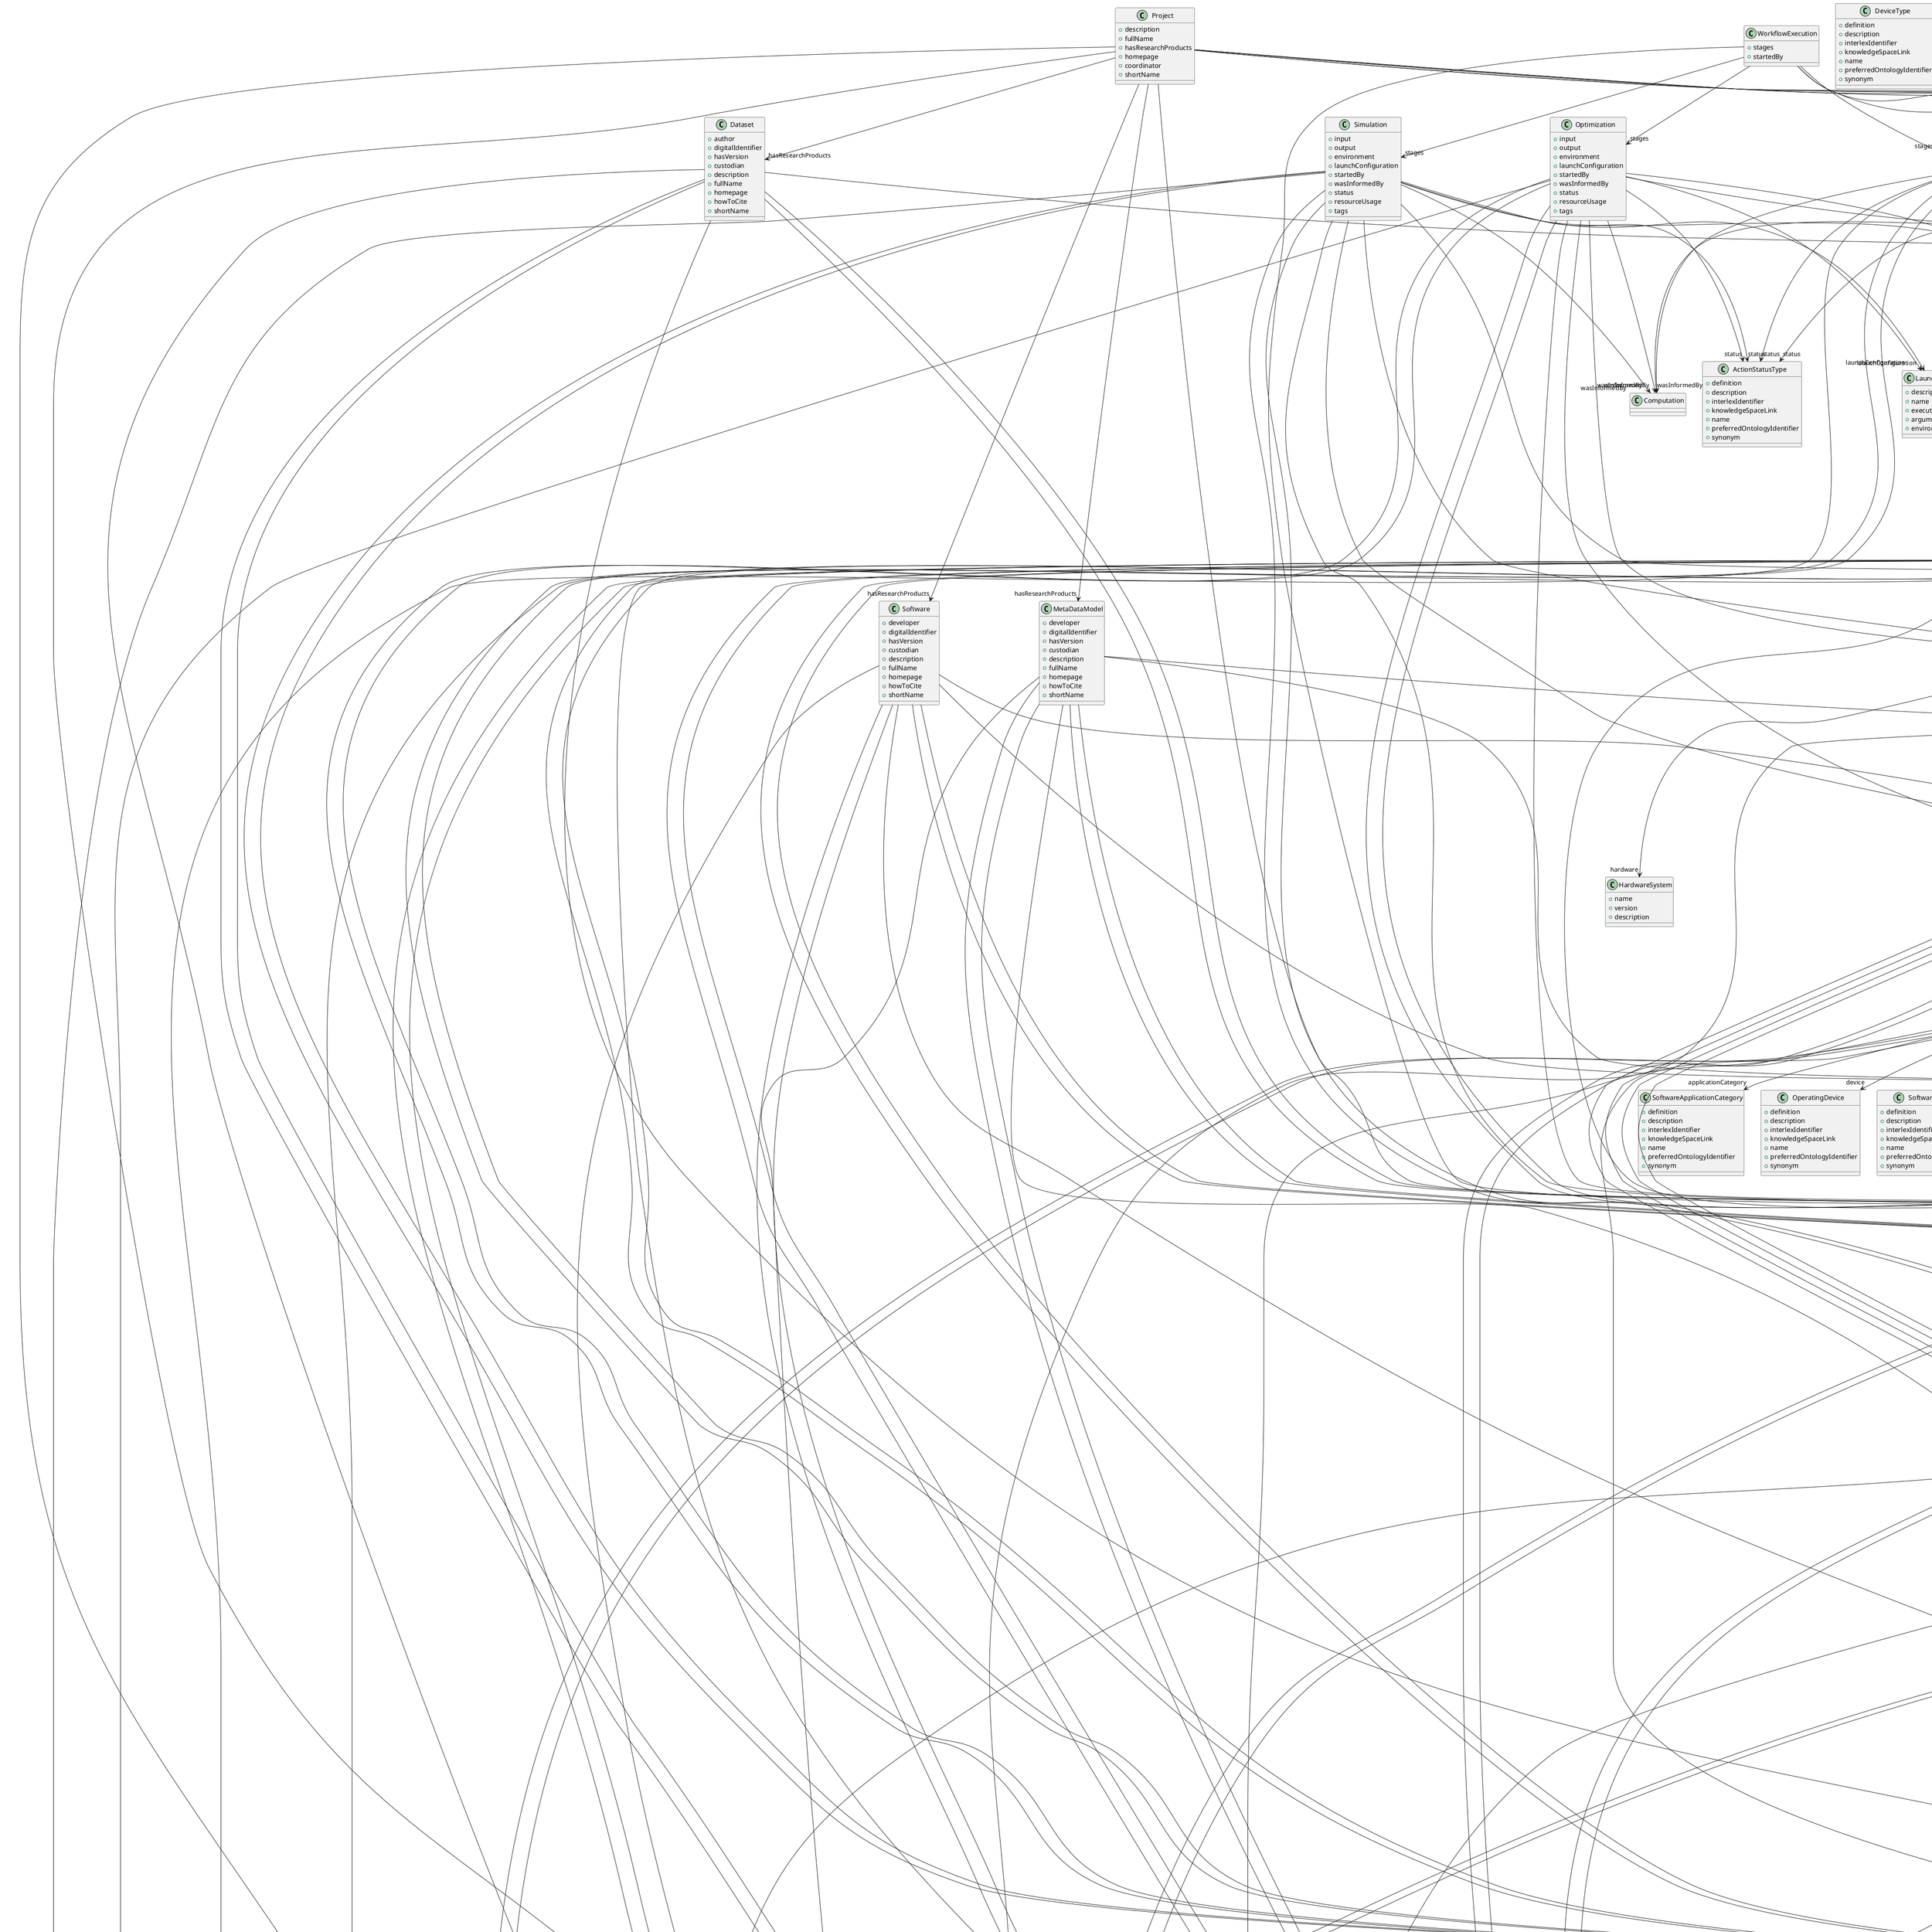 @startuml

class Affiliation {
+startDate
+endDate
+organization

}
Affiliation -d-> "organization" Organization


class Person {
+digitalIdentifier
+contactInformation
+familyName
+givenName
+affiliation

}
Person -d-> "digitalIdentifier" ORCID
Person -d-> "contactInformation" ContactInformation
Person -d-> "affiliation" Affiliation


class Organization {
+digitalIdentifier
+fullName
+hasParent
+homepage
+shortName

}
Organization -d-> "digitalIdentifier" GRIDID
Organization -d-> "digitalIdentifier" RORID
Organization -d-> "hasParent" Organization
Organization -d-> "homepage" URL


class ContactInformation {
+email

}


class Contribution {
+contributionType
+contributor

}
Contribution -d-> "contributionType" ContributionType
Contribution -d-> "contributor" Person
Contribution -d-> "contributor" Organization


class TissueSampleCollectionState {
+descendedFrom
+additionalRemarks
+age
+lookupLabel
+pathology
+weight

}
TissueSampleCollectionState -d-> "descendedFrom" SubjectGroupState
TissueSampleCollectionState -d-> "descendedFrom" SubjectState
TissueSampleCollectionState -d-> "descendedFrom" TissueSampleCollectionState
TissueSampleCollectionState -d-> "descendedFrom" TissueSampleState
TissueSampleCollectionState -d-> "age" QuantitativeValue
TissueSampleCollectionState -d-> "age" QuantitativeValueRange
TissueSampleCollectionState -d-> "pathology" Disease
TissueSampleCollectionState -d-> "pathology" DiseaseModel
TissueSampleCollectionState -d-> "weight" QuantitativeValue
TissueSampleCollectionState -d-> "weight" QuantitativeValueRange


class BehavioralProtocol {
+description
+name
+internalIdentifier
+stimulation

}
BehavioralProtocol -d-> "stimulation" Stimulation


class TissueSampleCollection {
+anatomicalLocation
+laterality
+origin
+studiedState
+type
+additionalRemarks
+biologicalSex
+internalIdentifier
+lookupLabel
+phenotype
+quantity
+species
+strain

}
TissueSampleCollection -d-> "anatomicalLocation" UBERONParcellation
TissueSampleCollection -d-> "anatomicalLocation" CustomAnatomicalEntity
TissueSampleCollection -d-> "anatomicalLocation" ParcellationEntity
TissueSampleCollection -d-> "anatomicalLocation" ParcellationEntityVersion
TissueSampleCollection -d-> "laterality" Laterality
TissueSampleCollection -d-> "origin" CellType
TissueSampleCollection -d-> "origin" Organ
TissueSampleCollection -d-> "studiedState" TissueSampleCollectionState
TissueSampleCollection -d-> "type" TissueSampleType
TissueSampleCollection -d-> "biologicalSex" BiologicalSex
TissueSampleCollection -d-> "phenotype" Phenotype
TissueSampleCollection -d-> "species" Species
TissueSampleCollection -d-> "strain" Strain


class Stimulation {
+stimulationApproach
+stimulusType

}
Stimulation -d-> "stimulationApproach" StimulationApproach
Stimulation -d-> "stimulusType" StimulusType


class ParameterSet {
+context
+relevantFor
+parameter

}
ParameterSet -d-> "relevantFor" Stimulation
ParameterSet -d-> "relevantFor" Technique
ParameterSet -d-> "parameter" NumericalParameter
ParameterSet -d-> "parameter" StringParameter


class SubjectGroupState {
+ageCategory
+handedness
+additionalRemarks
+age
+lookupLabel
+pathology
+weight

}
SubjectGroupState -d-> "ageCategory" AgeCategory
SubjectGroupState -d-> "handedness" Handedness
SubjectGroupState -d-> "age" QuantitativeValue
SubjectGroupState -d-> "age" QuantitativeValueRange
SubjectGroupState -d-> "pathology" Disease
SubjectGroupState -d-> "pathology" DiseaseModel
SubjectGroupState -d-> "weight" QuantitativeValue
SubjectGroupState -d-> "weight" QuantitativeValueRange


class ProtocolExecution {
+behavioralProtocol
+input
+isPartOf
+output
+preparationDesign
+protocol
+description
+endedAtTime
+lookupLabel
+parameterSet
+startedAtTime
+studyTarget

}
ProtocolExecution -d-> "behavioralProtocol" BehavioralProtocol
ProtocolExecution -d-> "input" File
ProtocolExecution -d-> "input" FileBundle
ProtocolExecution -d-> "input" SubjectGroupState
ProtocolExecution -d-> "input" SubjectState
ProtocolExecution -d-> "input" TissueSampleCollectionState
ProtocolExecution -d-> "input" TissueSampleState
ProtocolExecution -d-> "isPartOf" DatasetVersion
ProtocolExecution -d-> "output" File
ProtocolExecution -d-> "output" FileBundle
ProtocolExecution -d-> "output" SubjectGroupState
ProtocolExecution -d-> "output" SubjectState
ProtocolExecution -d-> "output" TissueSampleCollectionState
ProtocolExecution -d-> "output" TissueSampleState
ProtocolExecution -d-> "preparationDesign" PreparationType
ProtocolExecution -d-> "protocol" Protocol
ProtocolExecution -d-> "parameterSet" ParameterSet
ProtocolExecution -d-> "studyTarget" Phenotype
ProtocolExecution -d-> "studyTarget" Species
ProtocolExecution -d-> "studyTarget" BiologicalSex
ProtocolExecution -d-> "studyTarget" Organ
ProtocolExecution -d-> "studyTarget" TermSuggestion
ProtocolExecution -d-> "studyTarget" Disease
ProtocolExecution -d-> "studyTarget" Handedness
ProtocolExecution -d-> "studyTarget" DiseaseModel
ProtocolExecution -d-> "studyTarget" Strain
ProtocolExecution -d-> "studyTarget" BiologicalOrder
ProtocolExecution -d-> "studyTarget" UBERONParcellation
ProtocolExecution -d-> "studyTarget" CellType
ProtocolExecution -d-> "studyTarget" ParcellationEntity
ProtocolExecution -d-> "studyTarget" ParcellationEntityVersion
ProtocolExecution -d-> "studyTarget" CustomAnatomicalEntity


class TissueSample {
+isPartOf
+laterality
+origin
+studiedState
+anatomicalLocation
+type
+biologicalSex
+internalIdentifier
+lookupLabel
+phenotype
+species
+strain

}
TissueSample -d-> "isPartOf" TissueSampleCollection
TissueSample -d-> "laterality" Laterality
TissueSample -d-> "origin" CellType
TissueSample -d-> "origin" Organ
TissueSample -d-> "studiedState" TissueSampleState
TissueSample -d-> "anatomicalLocation" UBERONParcellation
TissueSample -d-> "anatomicalLocation" CustomAnatomicalEntity
TissueSample -d-> "anatomicalLocation" ParcellationEntity
TissueSample -d-> "anatomicalLocation" ParcellationEntityVersion
TissueSample -d-> "type" TissueSampleType
TissueSample -d-> "biologicalSex" BiologicalSex
TissueSample -d-> "phenotype" Phenotype
TissueSample -d-> "species" Species
TissueSample -d-> "strain" Strain


class SubjectGroup {
+studiedState
+additionalRemarks
+biologicalSex
+internalIdentifier
+lookupLabel
+phenotype
+quantity
+species
+strain

}
SubjectGroup -d-> "studiedState" SubjectGroupState
SubjectGroup -d-> "biologicalSex" BiologicalSex
SubjectGroup -d-> "phenotype" Phenotype
SubjectGroup -d-> "species" Species
SubjectGroup -d-> "strain" Strain


class StringParameter {
+name
+value

}


class TissueSampleState {
+descendedFrom
+additionalRemarks
+age
+lookupLabel
+pathology
+weight

}
TissueSampleState -d-> "descendedFrom" SubjectGroupState
TissueSampleState -d-> "descendedFrom" SubjectState
TissueSampleState -d-> "descendedFrom" TissueSampleCollectionState
TissueSampleState -d-> "descendedFrom" TissueSampleState
TissueSampleState -d-> "age" QuantitativeValue
TissueSampleState -d-> "age" QuantitativeValueRange
TissueSampleState -d-> "pathology" Disease
TissueSampleState -d-> "pathology" DiseaseModel
TissueSampleState -d-> "weight" QuantitativeValue
TissueSampleState -d-> "weight" QuantitativeValueRange


class SubjectState {
+ageCategory
+handedness
+additionalRemarks
+age
+lookupLabel
+pathology
+weight

}
SubjectState -d-> "ageCategory" AgeCategory
SubjectState -d-> "handedness" Handedness
SubjectState -d-> "age" QuantitativeValue
SubjectState -d-> "age" QuantitativeValueRange
SubjectState -d-> "pathology" Disease
SubjectState -d-> "pathology" DiseaseModel
SubjectState -d-> "weight" QuantitativeValue
SubjectState -d-> "weight" QuantitativeValueRange


class NumericalParameter {
+name
+value

}
NumericalParameter -d-> "value" QuantitativeValue
NumericalParameter -d-> "value" QuantitativeValueRange


class Protocol {
+description
+name
+stimulation
+technique

}
Protocol -d-> "stimulation" Stimulation
Protocol -d-> "technique" Technique


class Subject {
+isPartOf
+studiedState
+biologicalSex
+internalIdentifier
+lookupLabel
+phenotype
+species
+strain

}
Subject -d-> "isPartOf" SubjectGroup
Subject -d-> "studiedState" SubjectState
Subject -d-> "biologicalSex" BiologicalSex
Subject -d-> "phenotype" Phenotype
Subject -d-> "species" Species
Subject -d-> "strain" Strain


class FileRepository {
+contentTypePattern
+format
+hash
+hostedBy
+IRI
+name
+repositoryType
+storageSize
+structurePattern

}
FileRepository -d-> "contentTypePattern" ContentTypePattern
FileRepository -d-> "format" ContentType
FileRepository -d-> "hash" Hash
FileRepository -d-> "hostedBy" Organization
FileRepository -d-> "repositoryType" FileRepositoryType
FileRepository -d-> "storageSize" QuantitativeValue
FileRepository -d-> "structurePattern" FileRepositoryStructure


class FileBundle {
+content
+descendedFrom
+format
+groupingType
+hash
+isPartOf
+name
+storageSize

}
FileBundle -d-> "descendedFrom" TissueSampleCollectionState
FileBundle -d-> "descendedFrom" BehavioralProtocol
FileBundle -d-> "descendedFrom" SubjectGroupState
FileBundle -d-> "descendedFrom" TissueSampleState
FileBundle -d-> "descendedFrom" SubjectState
FileBundle -d-> "descendedFrom" FileBundle
FileBundle -d-> "descendedFrom" File
FileBundle -d-> "descendedFrom" Technique
FileBundle -d-> "format" ContentType
FileBundle -d-> "groupingType" FileBundleGrouping
FileBundle -d-> "hash" Hash
FileBundle -d-> "isPartOf" FileBundle
FileBundle -d-> "isPartOf" FileRepository
FileBundle -d-> "storageSize" QuantitativeValue


class ContentTypePattern {
+contentType
+lookupLabel
+regex

}
ContentTypePattern -d-> "contentType" ContentType


class FilePathPattern {
+groupingType
+regex

}
FilePathPattern -d-> "groupingType" FileBundleGrouping


class Hash {
+algorithm
+digest

}


class ServiceLink {
+dataLocation
+name
+openDataIn
+service

}
ServiceLink -d-> "dataLocation" File
ServiceLink -d-> "dataLocation" FileBundle
ServiceLink -d-> "dataLocation" AtlasAnnotation
ServiceLink -d-> "openDataIn" URL
ServiceLink -d-> "service" Service


class FileRepositoryStructure {
+filePathPattern
+lookupLabel

}
FileRepositoryStructure -d-> "filePathPattern" FilePathPattern


class Copyright {
+holder
+year

}
Copyright -d-> "holder" Person
Copyright -d-> "holder" Organization


class File {
+content
+fileRepository
+dataType
+format
+hash
+IRI
+isPartOf
+name
+specialUsageRole
+storageSize

}
File -d-> "fileRepository" FileRepository
File -d-> "dataType" DataType
File -d-> "format" ContentType
File -d-> "hash" Hash
File -d-> "isPartOf" FileBundle
File -d-> "specialUsageRole" FileUsageRole
File -d-> "storageSize" QuantitativeValue


class ContentType {
+fileExtension
+dataType
+description
+relatedMediaType
+name
+specification
+synonym

}
ContentType -d-> "dataType" DataType


class License {
+fullName
+legalCode
+shortName
+webpage

}


class URL {
+URL

}


class QuantitativeValue {
+value
+uncertainty
+typeOfUncertainty
+unit

}
QuantitativeValue -d-> "typeOfUncertainty" TypeOfUncertainty
QuantitativeValue -d-> "unit" UnitOfMeasurement


class QuantitativeValueRange {
+maxValue
+maxValueUnit
+minValue
+minValueUnit

}
QuantitativeValueRange -d-> "maxValueUnit" UnitOfMeasurement
QuantitativeValueRange -d-> "minValueUnit" UnitOfMeasurement


class RORID {
+identifier

}


class DOI {
+identifier

}


class Funding {
+acknowledgement
+awardNumber
+awardTitle
+funder

}
Funding -d-> "funder" Person
Funding -d-> "funder" Organization


class GRIDID {
+identifier

}


class ISBN {
+identifier

}


class SWHID {
+identifier

}


class ORCID {
+identifier

}


class MetaDataModelVersion {
+developer
+digitalIdentifier
+isAlternativeVersionOf
+isNewVersionOf
+license
+serializationFormat
+specificationFormat
+type
+accessibility
+copyright
+custodian
+description
+fullDocumentation
+fullName
+funding
+homepage
+howToCite
+keyword
+otherContribution
+relatedPublication
+releaseDate
+repository
+shortName
+supportChannel
+versionIdentifier
+versionInnovation

}
MetaDataModelVersion -d-> "developer" Person
MetaDataModelVersion -d-> "developer" Organization
MetaDataModelVersion -d-> "digitalIdentifier" DOI
MetaDataModelVersion -d-> "digitalIdentifier" SWHID
MetaDataModelVersion -d-> "isAlternativeVersionOf" MetaDataModelVersion
MetaDataModelVersion -d-> "isNewVersionOf" MetaDataModelVersion
MetaDataModelVersion -d-> "license" License
MetaDataModelVersion -d-> "serializationFormat" ContentType
MetaDataModelVersion -d-> "specificationFormat" ContentType
MetaDataModelVersion -d-> "type" MetaDataModelType
MetaDataModelVersion -d-> "accessibility" ProductAccessibility
MetaDataModelVersion -d-> "copyright" Copyright
MetaDataModelVersion -d-> "custodian" Person
MetaDataModelVersion -d-> "custodian" Organization
MetaDataModelVersion -d-> "fullDocumentation" DOI
MetaDataModelVersion -d-> "fullDocumentation" File
MetaDataModelVersion -d-> "fullDocumentation" URL
MetaDataModelVersion -d-> "funding" Funding
MetaDataModelVersion -d-> "homepage" URL
MetaDataModelVersion -d-> "keyword" Phenotype
MetaDataModelVersion -d-> "keyword" Species
MetaDataModelVersion -d-> "keyword" BiologicalSex
MetaDataModelVersion -d-> "keyword" Organ
MetaDataModelVersion -d-> "keyword" TermSuggestion
MetaDataModelVersion -d-> "keyword" Disease
MetaDataModelVersion -d-> "keyword" Handedness
MetaDataModelVersion -d-> "keyword" DiseaseModel
MetaDataModelVersion -d-> "keyword" Strain
MetaDataModelVersion -d-> "keyword" BiologicalOrder
MetaDataModelVersion -d-> "keyword" UBERONParcellation
MetaDataModelVersion -d-> "keyword" CellType
MetaDataModelVersion -d-> "keyword" ParcellationEntity
MetaDataModelVersion -d-> "keyword" ParcellationEntityVersion
MetaDataModelVersion -d-> "keyword" CustomAnatomicalEntity
MetaDataModelVersion -d-> "otherContribution" Contribution
MetaDataModelVersion -d-> "relatedPublication" DOI
MetaDataModelVersion -d-> "relatedPublication" ISBN
MetaDataModelVersion -d-> "repository" FileRepository


class Software {
+developer
+digitalIdentifier
+hasVersion
+custodian
+description
+fullName
+homepage
+howToCite
+shortName

}
Software -d-> "developer" Person
Software -d-> "developer" Organization
Software -d-> "digitalIdentifier" DOI
Software -d-> "digitalIdentifier" SWHID
Software -d-> "hasVersion" SoftwareVersion
Software -d-> "custodian" Person
Software -d-> "custodian" Organization
Software -d-> "homepage" URL


class Project {
+description
+fullName
+hasResearchProducts
+homepage
+coordinator
+shortName

}
Project -d-> "hasResearchProducts" Dataset
Project -d-> "hasResearchProducts" DatasetVersion
Project -d-> "hasResearchProducts" MetaDataModel
Project -d-> "hasResearchProducts" MetaDataModelVersion
Project -d-> "hasResearchProducts" Model
Project -d-> "hasResearchProducts" ModelVersion
Project -d-> "hasResearchProducts" Software
Project -d-> "hasResearchProducts" SoftwareVersion
Project -d-> "homepage" URL
Project -d-> "coordinator" Person
Project -d-> "coordinator" Organization


class Dataset {
+author
+digitalIdentifier
+hasVersion
+custodian
+description
+fullName
+homepage
+howToCite
+shortName

}
Dataset -d-> "author" Person
Dataset -d-> "author" Organization
Dataset -d-> "digitalIdentifier" DOI
Dataset -d-> "hasVersion" DatasetVersion
Dataset -d-> "custodian" Person
Dataset -d-> "custodian" Organization
Dataset -d-> "homepage" URL


class DatasetVersion {
+author
+behavioralProtocol
+digitalIdentifier
+ethicsAssessment
+experimentalApproach
+inputData
+isAlternativeVersionOf
+isNewVersionOf
+license
+preparationDesign
+studiedSpecimen
+technique
+dataType
+studyTarget
+accessibility
+copyright
+custodian
+description
+fullDocumentation
+fullName
+funding
+homepage
+howToCite
+keyword
+otherContribution
+relatedPublication
+releaseDate
+repository
+shortName
+supportChannel
+versionIdentifier
+versionInnovation

}
DatasetVersion -d-> "author" Person
DatasetVersion -d-> "author" Organization
DatasetVersion -d-> "behavioralProtocol" BehavioralProtocol
DatasetVersion -d-> "digitalIdentifier" DOI
DatasetVersion -d-> "ethicsAssessment" EthicsAssessment
DatasetVersion -d-> "experimentalApproach" ExperimentalApproach
DatasetVersion -d-> "inputData" DOI
DatasetVersion -d-> "inputData" File
DatasetVersion -d-> "inputData" FileBundle
DatasetVersion -d-> "isAlternativeVersionOf" DatasetVersion
DatasetVersion -d-> "isNewVersionOf" DatasetVersion
DatasetVersion -d-> "license" License
DatasetVersion -d-> "preparationDesign" PreparationType
DatasetVersion -d-> "studiedSpecimen" Subject
DatasetVersion -d-> "studiedSpecimen" SubjectGroup
DatasetVersion -d-> "studiedSpecimen" TissueSample
DatasetVersion -d-> "studiedSpecimen" TissueSampleCollection
DatasetVersion -d-> "technique" Technique
DatasetVersion -d-> "dataType" SemanticDataType
DatasetVersion -d-> "studyTarget" Phenotype
DatasetVersion -d-> "studyTarget" Species
DatasetVersion -d-> "studyTarget" BiologicalSex
DatasetVersion -d-> "studyTarget" Organ
DatasetVersion -d-> "studyTarget" TermSuggestion
DatasetVersion -d-> "studyTarget" Disease
DatasetVersion -d-> "studyTarget" Handedness
DatasetVersion -d-> "studyTarget" DiseaseModel
DatasetVersion -d-> "studyTarget" Strain
DatasetVersion -d-> "studyTarget" BiologicalOrder
DatasetVersion -d-> "studyTarget" UBERONParcellation
DatasetVersion -d-> "studyTarget" CellType
DatasetVersion -d-> "studyTarget" ParcellationEntity
DatasetVersion -d-> "studyTarget" ParcellationEntityVersion
DatasetVersion -d-> "studyTarget" CustomAnatomicalEntity
DatasetVersion -d-> "accessibility" ProductAccessibility
DatasetVersion -d-> "copyright" Copyright
DatasetVersion -d-> "custodian" Person
DatasetVersion -d-> "custodian" Organization
DatasetVersion -d-> "fullDocumentation" DOI
DatasetVersion -d-> "fullDocumentation" File
DatasetVersion -d-> "fullDocumentation" URL
DatasetVersion -d-> "funding" Funding
DatasetVersion -d-> "homepage" URL
DatasetVersion -d-> "keyword" Phenotype
DatasetVersion -d-> "keyword" Species
DatasetVersion -d-> "keyword" BiologicalSex
DatasetVersion -d-> "keyword" Organ
DatasetVersion -d-> "keyword" TermSuggestion
DatasetVersion -d-> "keyword" Disease
DatasetVersion -d-> "keyword" Handedness
DatasetVersion -d-> "keyword" DiseaseModel
DatasetVersion -d-> "keyword" Strain
DatasetVersion -d-> "keyword" BiologicalOrder
DatasetVersion -d-> "keyword" UBERONParcellation
DatasetVersion -d-> "keyword" CellType
DatasetVersion -d-> "keyword" ParcellationEntity
DatasetVersion -d-> "keyword" ParcellationEntityVersion
DatasetVersion -d-> "keyword" CustomAnatomicalEntity
DatasetVersion -d-> "otherContribution" Contribution
DatasetVersion -d-> "relatedPublication" DOI
DatasetVersion -d-> "relatedPublication" ISBN
DatasetVersion -d-> "repository" FileRepository


class Model {
+abstractionLevel
+developer
+digitalIdentifier
+hasVersion
+scope
+studyTarget
+custodian
+description
+fullName
+homepage
+howToCite
+shortName

}
Model -d-> "abstractionLevel" ModelAbstractionLevel
Model -d-> "developer" Person
Model -d-> "developer" Organization
Model -d-> "digitalIdentifier" DOI
Model -d-> "digitalIdentifier" SWHID
Model -d-> "hasVersion" ModelVersion
Model -d-> "scope" ModelScope
Model -d-> "studyTarget" Phenotype
Model -d-> "studyTarget" Species
Model -d-> "studyTarget" BiologicalSex
Model -d-> "studyTarget" Organ
Model -d-> "studyTarget" TermSuggestion
Model -d-> "studyTarget" Disease
Model -d-> "studyTarget" Handedness
Model -d-> "studyTarget" DiseaseModel
Model -d-> "studyTarget" Strain
Model -d-> "studyTarget" BiologicalOrder
Model -d-> "studyTarget" UBERONParcellation
Model -d-> "studyTarget" CellType
Model -d-> "studyTarget" ParcellationEntity
Model -d-> "studyTarget" ParcellationEntityVersion
Model -d-> "studyTarget" CustomAnatomicalEntity
Model -d-> "custodian" Person
Model -d-> "custodian" Organization
Model -d-> "homepage" URL


class ModelVersion {
+developer
+digitalIdentifier
+format
+inputData
+isAlternativeVersionOf
+isNewVersionOf
+license
+outputData
+accessibility
+copyright
+custodian
+description
+fullDocumentation
+fullName
+funding
+homepage
+howToCite
+keyword
+otherContribution
+relatedPublication
+releaseDate
+repository
+shortName
+supportChannel
+versionIdentifier
+versionInnovation

}
ModelVersion -d-> "developer" Person
ModelVersion -d-> "developer" Organization
ModelVersion -d-> "digitalIdentifier" DOI
ModelVersion -d-> "digitalIdentifier" SWHID
ModelVersion -d-> "format" ContentType
ModelVersion -d-> "inputData" DOI
ModelVersion -d-> "inputData" File
ModelVersion -d-> "inputData" FileBundle
ModelVersion -d-> "isAlternativeVersionOf" ModelVersion
ModelVersion -d-> "isNewVersionOf" ModelVersion
ModelVersion -d-> "license" License
ModelVersion -d-> "outputData" DOI
ModelVersion -d-> "outputData" File
ModelVersion -d-> "outputData" FileBundle
ModelVersion -d-> "accessibility" ProductAccessibility
ModelVersion -d-> "copyright" Copyright
ModelVersion -d-> "custodian" Person
ModelVersion -d-> "custodian" Organization
ModelVersion -d-> "fullDocumentation" DOI
ModelVersion -d-> "fullDocumentation" File
ModelVersion -d-> "fullDocumentation" URL
ModelVersion -d-> "funding" Funding
ModelVersion -d-> "homepage" URL
ModelVersion -d-> "keyword" Phenotype
ModelVersion -d-> "keyword" Species
ModelVersion -d-> "keyword" BiologicalSex
ModelVersion -d-> "keyword" Organ
ModelVersion -d-> "keyword" TermSuggestion
ModelVersion -d-> "keyword" Disease
ModelVersion -d-> "keyword" Handedness
ModelVersion -d-> "keyword" DiseaseModel
ModelVersion -d-> "keyword" Strain
ModelVersion -d-> "keyword" BiologicalOrder
ModelVersion -d-> "keyword" UBERONParcellation
ModelVersion -d-> "keyword" CellType
ModelVersion -d-> "keyword" ParcellationEntity
ModelVersion -d-> "keyword" ParcellationEntityVersion
ModelVersion -d-> "keyword" CustomAnatomicalEntity
ModelVersion -d-> "otherContribution" Contribution
ModelVersion -d-> "relatedPublication" DOI
ModelVersion -d-> "relatedPublication" ISBN
ModelVersion -d-> "repository" FileRepository


class SoftwareVersion {
+applicationCategory
+developer
+device
+digitalIdentifier
+feature
+requirement
+inputFormat
+isAlternativeVersionOf
+isNewVersionOf
+language
+license
+operatingSystem
+outputFormat
+programmingLanguage
+accessibility
+copyright
+custodian
+description
+fullDocumentation
+fullName
+funding
+homepage
+howToCite
+keyword
+otherContribution
+relatedPublication
+releaseDate
+repository
+shortName
+supportChannel
+versionIdentifier
+versionInnovation

}
SoftwareVersion -d-> "applicationCategory" SoftwareApplicationCategory
SoftwareVersion -d-> "developer" Person
SoftwareVersion -d-> "developer" Organization
SoftwareVersion -d-> "device" OperatingDevice
SoftwareVersion -d-> "digitalIdentifier" DOI
SoftwareVersion -d-> "digitalIdentifier" SWHID
SoftwareVersion -d-> "feature" SoftwareFeature
SoftwareVersion -d-> "inputFormat" ContentType
SoftwareVersion -d-> "isAlternativeVersionOf" SoftwareVersion
SoftwareVersion -d-> "isNewVersionOf" SoftwareVersion
SoftwareVersion -d-> "language" Language
SoftwareVersion -d-> "license" License
SoftwareVersion -d-> "operatingSystem" OperatingSystem
SoftwareVersion -d-> "outputFormat" ContentType
SoftwareVersion -d-> "programmingLanguage" ProgrammingLanguage
SoftwareVersion -d-> "accessibility" ProductAccessibility
SoftwareVersion -d-> "copyright" Copyright
SoftwareVersion -d-> "custodian" Person
SoftwareVersion -d-> "custodian" Organization
SoftwareVersion -d-> "fullDocumentation" DOI
SoftwareVersion -d-> "fullDocumentation" File
SoftwareVersion -d-> "fullDocumentation" URL
SoftwareVersion -d-> "funding" Funding
SoftwareVersion -d-> "homepage" URL
SoftwareVersion -d-> "keyword" Phenotype
SoftwareVersion -d-> "keyword" Species
SoftwareVersion -d-> "keyword" BiologicalSex
SoftwareVersion -d-> "keyword" Organ
SoftwareVersion -d-> "keyword" TermSuggestion
SoftwareVersion -d-> "keyword" Disease
SoftwareVersion -d-> "keyword" Handedness
SoftwareVersion -d-> "keyword" DiseaseModel
SoftwareVersion -d-> "keyword" Strain
SoftwareVersion -d-> "keyword" BiologicalOrder
SoftwareVersion -d-> "keyword" UBERONParcellation
SoftwareVersion -d-> "keyword" CellType
SoftwareVersion -d-> "keyword" ParcellationEntity
SoftwareVersion -d-> "keyword" ParcellationEntityVersion
SoftwareVersion -d-> "keyword" CustomAnatomicalEntity
SoftwareVersion -d-> "otherContribution" Contribution
SoftwareVersion -d-> "relatedPublication" DOI
SoftwareVersion -d-> "relatedPublication" ISBN
SoftwareVersion -d-> "repository" FileRepository


class MetaDataModel {
+developer
+digitalIdentifier
+hasVersion
+custodian
+description
+fullName
+homepage
+howToCite
+shortName

}
MetaDataModel -d-> "developer" Person
MetaDataModel -d-> "developer" Organization
MetaDataModel -d-> "digitalIdentifier" DOI
MetaDataModel -d-> "digitalIdentifier" SWHID
MetaDataModel -d-> "hasVersion" MetaDataModelVersion
MetaDataModel -d-> "custodian" Person
MetaDataModel -d-> "custodian" Organization
MetaDataModel -d-> "homepage" URL


class Technique {
+definition
+description
+interlexIdentifier
+knowledgeSpaceLink
+name
+preferredOntologyIdentifier
+synonym

}


class EthicsAssessment {
+definition
+description
+interlexIdentifier
+knowledgeSpaceLink
+name
+preferredOntologyIdentifier
+synonym

}


class OperatingDevice {
+definition
+description
+interlexIdentifier
+knowledgeSpaceLink
+name
+preferredOntologyIdentifier
+synonym

}


class ExperimentalApproach {
+definition
+description
+interlexIdentifier
+knowledgeSpaceLink
+name
+preferredOntologyIdentifier
+synonym

}


class TypeOfUncertainty {
+definition
+description
+interlexIdentifier
+knowledgeSpaceLink
+name
+preferredOntologyIdentifier
+synonym

}


class SoftwareFeature {
+definition
+description
+interlexIdentifier
+knowledgeSpaceLink
+name
+preferredOntologyIdentifier
+synonym

}


class Laterality {
+definition
+description
+interlexIdentifier
+knowledgeSpaceLink
+name
+preferredOntologyIdentifier
+synonym

}


class ModelAbstractionLevel {
+definition
+description
+interlexIdentifier
+knowledgeSpaceLink
+name
+preferredOntologyIdentifier
+synonym

}


class TissueSampleType {
+definition
+description
+interlexIdentifier
+knowledgeSpaceLink
+name
+preferredOntologyIdentifier
+synonym

}


class Phenotype {
+definition
+description
+interlexIdentifier
+knowledgeSpaceLink
+name
+preferredOntologyIdentifier
+synonym

}


class Species {
+definition
+description
+interlexIdentifier
+knowledgeSpaceLink
+name
+preferredOntologyIdentifier
+synonym

}


class ProgrammingLanguage {
+definition
+description
+interlexIdentifier
+knowledgeSpaceLink
+name
+preferredOntologyIdentifier
+synonym

}


class OperatingSystem {
+definition
+description
+interlexIdentifier
+knowledgeSpaceLink
+name
+preferredOntologyIdentifier
+synonym

}


class BiologicalSex {
+definition
+description
+interlexIdentifier
+knowledgeSpaceLink
+name
+preferredOntologyIdentifier
+synonym

}


class Organ {
+definition
+description
+interlexIdentifier
+knowledgeSpaceLink
+name
+preferredOntologyIdentifier
+synonym

}


class StimulusType {
+definition
+description
+interlexIdentifier
+knowledgeSpaceLink
+name
+preferredOntologyIdentifier
+synonym

}


class MetaDataModelType {
+definition
+description
+interlexIdentifier
+knowledgeSpaceLink
+name
+preferredOntologyIdentifier
+synonym

}


class FileRepositoryType {
+definition
+description
+interlexIdentifier
+knowledgeSpaceLink
+name
+preferredOntologyIdentifier
+synonym

}


class Terminology {
+definition
+description
+interlexIdentifier
+knowledgeSpaceLink
+name
+preferredOntologyIdentifier
+synonym

}


class Language {
+definition
+description
+interlexIdentifier
+knowledgeSpaceLink
+name
+preferredOntologyIdentifier
+synonym

}


class ModelScope {
+definition
+description
+interlexIdentifier
+knowledgeSpaceLink
+name
+preferredOntologyIdentifier
+synonym

}


class PreparationType {
+definition
+description
+interlexIdentifier
+knowledgeSpaceLink
+name
+preferredOntologyIdentifier
+synonym

}


class TermSuggestion {
+addExistingTerminology
+suggestNewTerminology
+definition
+description
+interlexIdentifier
+knowledgeSpaceLink
+name
+preferredOntologyIdentifier
+synonym

}
TermSuggestion -d-> "addExistingTerminology" Terminology


class FileBundleGrouping {
+definition
+description
+interlexIdentifier
+knowledgeSpaceLink
+name
+preferredOntologyIdentifier
+synonym

}


class Disease {
+definition
+description
+interlexIdentifier
+knowledgeSpaceLink
+name
+preferredOntologyIdentifier
+synonym

}


class DataType {
+definition
+description
+interlexIdentifier
+knowledgeSpaceLink
+name
+preferredOntologyIdentifier
+synonym

}


class Handedness {
+definition
+description
+interlexIdentifier
+knowledgeSpaceLink
+name
+preferredOntologyIdentifier
+synonym

}


class DiseaseModel {
+definition
+description
+interlexIdentifier
+knowledgeSpaceLink
+name
+preferredOntologyIdentifier
+synonym

}


class UnitOfMeasurement {
+definition
+description
+interlexIdentifier
+knowledgeSpaceLink
+name
+preferredOntologyIdentifier
+synonym

}


class ContributionType {
+definition
+description
+interlexIdentifier
+knowledgeSpaceLink
+name
+preferredOntologyIdentifier
+synonym

}


class Strain {
+identifier
+definition
+description
+interlexIdentifier
+knowledgeSpaceLink
+name
+preferredOntologyIdentifier
+synonym

}


class AnatomicalAxesOrientation {
+definition
+description
+interlexIdentifier
+knowledgeSpaceLink
+name
+preferredOntologyIdentifier
+synonym

}


class SemanticDataType {
+definition
+description
+interlexIdentifier
+knowledgeSpaceLink
+name
+preferredOntologyIdentifier
+synonym

}


class FileUsageRole {
+definition
+description
+interlexIdentifier
+knowledgeSpaceLink
+name
+preferredOntologyIdentifier
+synonym

}


class QualitativeOverlap {
+definition
+description
+interlexIdentifier
+knowledgeSpaceLink
+name
+preferredOntologyIdentifier
+synonym

}


class BiologicalOrder {
+definition
+description
+interlexIdentifier
+knowledgeSpaceLink
+name
+preferredOntologyIdentifier
+synonym

}


class StimulationApproach {
+definition
+description
+interlexIdentifier
+knowledgeSpaceLink
+name
+preferredOntologyIdentifier
+synonym

}


class UBERONParcellation {
+definition
+description
+interlexIdentifier
+knowledgeSpaceLink
+name
+preferredOntologyIdentifier
+synonym

}


class Service {
+definition
+description
+interlexIdentifier
+knowledgeSpaceLink
+name
+preferredOntologyIdentifier
+synonym

}


class SoftwareApplicationCategory {
+definition
+description
+interlexIdentifier
+knowledgeSpaceLink
+name
+preferredOntologyIdentifier
+synonym

}


class CellType {
+definition
+description
+interlexIdentifier
+knowledgeSpaceLink
+name
+preferredOntologyIdentifier
+synonym

}


class CriteriaQualityType {
+definition
+description
+interlexIdentifier
+knowledgeSpaceLink
+name
+preferredOntologyIdentifier
+synonym

}


class DeviceType {
+definition
+description
+interlexIdentifier
+knowledgeSpaceLink
+name
+preferredOntologyIdentifier
+synonym

}


class AgeCategory {
+definition
+description
+interlexIdentifier
+knowledgeSpaceLink
+name
+preferredOntologyIdentifier
+synonym

}


class ActionStatusType {
+definition
+description
+interlexIdentifier
+knowledgeSpaceLink
+name
+preferredOntologyIdentifier
+synonym

}


class ProductAccessibility {
+definition
+description
+interlexIdentifier
+knowledgeSpaceLink
+name
+preferredOntologyIdentifier
+synonym

}


class Environment {
+name
+hardware
+configuration
+software
+description

}
Environment -d-> "hardware" HardwareSystem
Environment -d-> "configuration" ParameterSet
Environment -d-> "software" SoftwareVersion


class HardwareSystem {
+name
+version
+description

}


class Optimization {
+input
+output
+environment
+launchConfiguration
+startedBy
+wasInformedBy
+status
+resourceUsage
+tags

}
Optimization -d-> "input" FileBundle
Optimization -d-> "input" File
Optimization -d-> "input" SoftwareVersion
Optimization -d-> "output" FileBundle
Optimization -d-> "output" File
Optimization -d-> "environment" Environment
Optimization -d-> "launchConfiguration" LaunchConfiguration
Optimization -d-> "startedBy" Person
Optimization -d-> "startedBy" SoftwareAgent
Optimization -d-> "wasInformedBy" Computation
Optimization -d-> "status" ActionStatusType
Optimization -d-> "resourceUsage" QuantitativeValue
Optimization -d-> "resourceUsage" QuantitativeValueRange


class Visualization {
+input
+output
+environment
+launchConfiguration
+startedBy
+wasInformedBy
+status
+resourceUsage
+tags

}
Visualization -d-> "input" FileBundle
Visualization -d-> "input" File
Visualization -d-> "input" SoftwareVersion
Visualization -d-> "output" FileBundle
Visualization -d-> "output" File
Visualization -d-> "environment" Environment
Visualization -d-> "launchConfiguration" LaunchConfiguration
Visualization -d-> "startedBy" Person
Visualization -d-> "startedBy" SoftwareAgent
Visualization -d-> "wasInformedBy" Computation
Visualization -d-> "status" ActionStatusType
Visualization -d-> "resourceUsage" QuantitativeValue
Visualization -d-> "resourceUsage" QuantitativeValueRange


class DataAnalysis {
+input
+output
+environment
+launchConfiguration
+startedBy
+wasInformedBy
+status
+resourceUsage
+tags

}
DataAnalysis -d-> "input" FileBundle
DataAnalysis -d-> "input" File
DataAnalysis -d-> "input" SoftwareVersion
DataAnalysis -d-> "output" FileBundle
DataAnalysis -d-> "output" File
DataAnalysis -d-> "environment" Environment
DataAnalysis -d-> "launchConfiguration" LaunchConfiguration
DataAnalysis -d-> "startedBy" Person
DataAnalysis -d-> "startedBy" SoftwareAgent
DataAnalysis -d-> "wasInformedBy" Computation
DataAnalysis -d-> "status" ActionStatusType
DataAnalysis -d-> "resourceUsage" QuantitativeValue
DataAnalysis -d-> "resourceUsage" QuantitativeValueRange


class SoftwareAgent {
+name
+software
+environment

}
SoftwareAgent -d-> "software" SoftwareVersion
SoftwareAgent -d-> "environment" Environment


class WorkflowExecution {
+stages
+startedBy

}
WorkflowExecution -d-> "stages" DataAnalysis
WorkflowExecution -d-> "stages" Optimization
WorkflowExecution -d-> "stages" Simulation
WorkflowExecution -d-> "stages" Visualization
WorkflowExecution -d-> "startedBy" Person
WorkflowExecution -d-> "startedBy" SoftwareAgent


class LaunchConfiguration {
+description
+name
+executable
+arguments
+environmentVariables

}
LaunchConfiguration -d-> "environmentVariables" ParameterSet


class Simulation {
+input
+output
+environment
+launchConfiguration
+startedBy
+wasInformedBy
+status
+resourceUsage
+tags

}
Simulation -d-> "input" FileBundle
Simulation -d-> "input" File
Simulation -d-> "input" SoftwareVersion
Simulation -d-> "output" FileBundle
Simulation -d-> "output" File
Simulation -d-> "environment" Environment
Simulation -d-> "launchConfiguration" LaunchConfiguration
Simulation -d-> "startedBy" Person
Simulation -d-> "startedBy" SoftwareAgent
Simulation -d-> "wasInformedBy" Computation
Simulation -d-> "status" ActionStatusType
Simulation -d-> "resourceUsage" QuantitativeValue
Simulation -d-> "resourceUsage" QuantitativeValueRange


class BrainAtlasVersion {
+author
+coordinateSpace
+digitalIdentifier
+hasTerminologyVersion
+isAlternativeVersionOf
+isNewVersionOf
+license
+ontologyIdentifier

}
BrainAtlasVersion -d-> "author" Person
BrainAtlasVersion -d-> "author" Organization
BrainAtlasVersion -d-> "coordinateSpace" CommonCoordinateSpace
BrainAtlasVersion -d-> "digitalIdentifier" DOI
BrainAtlasVersion -d-> "digitalIdentifier" ISBN
BrainAtlasVersion -d-> "hasTerminologyVersion" ParcellationTerminologyVersion
BrainAtlasVersion -d-> "isAlternativeVersionOf" BrainAtlasVersion
BrainAtlasVersion -d-> "isNewVersionOf" BrainAtlasVersion
BrainAtlasVersion -d-> "license" License


class ParcellationTerminology {
+definedIn
+fullName
+hasEntity
+ontologyIdentifier
+shortName

}
ParcellationTerminology -d-> "definedIn" File
ParcellationTerminology -d-> "hasEntity" ParcellationEntity


class BrainAtlas {
+author
+digitalIdentifier
+hasTerminology
+hasVersion

}
BrainAtlas -d-> "author" Person
BrainAtlas -d-> "author" Organization
BrainAtlas -d-> "digitalIdentifier" DOI
BrainAtlas -d-> "digitalIdentifier" ISBN
BrainAtlas -d-> "hasTerminology" ParcellationTerminology
BrainAtlas -d-> "hasVersion" BrainAtlasVersion


class CommonCoordinateSpace {
+anatomicalAxesOrientation
+axesOrigin
+defaultImage
+digitalIdentifier
+fullName
+homepage
+howToCite
+nativeUnit
+ontologyIdentifier
+releaseDate
+shortName
+versionIdentifier

}
CommonCoordinateSpace -d-> "anatomicalAxesOrientation" AnatomicalAxesOrientation
CommonCoordinateSpace -d-> "axesOrigin" QuantitativeValue
CommonCoordinateSpace -d-> "defaultImage" File
CommonCoordinateSpace -d-> "digitalIdentifier" DOI
CommonCoordinateSpace -d-> "homepage" URL
CommonCoordinateSpace -d-> "nativeUnit" UnitOfMeasurement


class ParcellationEntity {
+hasParent
+hasVersion
+name
+ontologyIdentifier
+relatedUBERONTerm

}
ParcellationEntity -d-> "hasParent" ParcellationEntity
ParcellationEntity -d-> "hasVersion" ParcellationEntityVersion
ParcellationEntity -d-> "relatedUBERONTerm" UBERONParcellation


class AtlasAnnotation {
+bestViewPoint
+criteria
+criteriaQualityType
+displayColor
+inspiredBy
+internalIdentifier
+laterality
+lookupLabel
+visualizedIn

}
AtlasAnnotation -d-> "bestViewPoint" CoordinatePoint
AtlasAnnotation -d-> "criteria" ProtocolExecution
AtlasAnnotation -d-> "criteriaQualityType" CriteriaQualityType
AtlasAnnotation -d-> "inspiredBy" File
AtlasAnnotation -d-> "laterality" Laterality
AtlasAnnotation -d-> "visualizedIn" File


class ParcellationEntityVersion {
+hasAnnotation
+hasParent
+name
+ontologyIdentifier
+relationAssessment
+versionIdentifier
+versionInnovation

}
ParcellationEntityVersion -d-> "hasAnnotation" AtlasAnnotation
ParcellationEntityVersion -d-> "hasParent" ParcellationEntity
ParcellationEntityVersion -d-> "hasParent" ParcellationEntityVersion
ParcellationEntityVersion -d-> "relationAssessment" QualitativeRelationAssessment
ParcellationEntityVersion -d-> "relationAssessment" QuantitativeRelationAssessment


class ParcellationTerminologyVersion {
+definedIn
+fullName
+hasEntityVersion
+isAlternativeVersionOf
+isNewVersionOf
+ontologyIdentifier
+shortName
+versionIdentifier
+versionInnovation

}
ParcellationTerminologyVersion -d-> "definedIn" File
ParcellationTerminologyVersion -d-> "hasEntityVersion" ParcellationEntityVersion
ParcellationTerminologyVersion -d-> "isAlternativeVersionOf" ParcellationTerminologyVersion
ParcellationTerminologyVersion -d-> "isNewVersionOf" ParcellationTerminologyVersion


class CustomAnatomicalEntity {
+hasAnnotation
+name
+relatedUBERONTerm
+relationAssessment

}
CustomAnatomicalEntity -d-> "hasAnnotation" CustomAnnotation
CustomAnatomicalEntity -d-> "relatedUBERONTerm" UBERONParcellation
CustomAnatomicalEntity -d-> "relationAssessment" QualitativeRelationAssessment
CustomAnatomicalEntity -d-> "relationAssessment" QuantitativeRelationAssessment


class CustomAnnotation {
+bestViewPoint
+coordinateSpace
+criteria
+criteriaQualityType
+displayColor
+inspiredBy
+internalIdentifier
+laterality
+lookupLabel
+visualizedIn

}
CustomAnnotation -d-> "bestViewPoint" CoordinatePoint
CustomAnnotation -d-> "coordinateSpace" CommonCoordinateSpace
CustomAnnotation -d-> "coordinateSpace" CustomCoordinateSpace
CustomAnnotation -d-> "criteria" ProtocolExecution
CustomAnnotation -d-> "criteriaQualityType" CriteriaQualityType
CustomAnnotation -d-> "inspiredBy" File
CustomAnnotation -d-> "laterality" Laterality
CustomAnnotation -d-> "visualizedIn" File


class CustomCoordinateSpace {
+anatomicalAxesOrientation
+axesOrigin
+defaultImage
+name
+nativeUnit

}
CustomCoordinateSpace -d-> "anatomicalAxesOrientation" AnatomicalAxesOrientation
CustomCoordinateSpace -d-> "axesOrigin" QuantitativeValue
CustomCoordinateSpace -d-> "defaultImage" File
CustomCoordinateSpace -d-> "nativeUnit" UnitOfMeasurement


class QualitativeRelationAssessment {
+criteria
+inRelationTo
+qualitativeOverlap

}
QualitativeRelationAssessment -d-> "criteria" ProtocolExecution
QualitativeRelationAssessment -d-> "inRelationTo" ParcellationEntityVersion
QualitativeRelationAssessment -d-> "qualitativeOverlap" QualitativeOverlap


class CoordinatePoint {
+coordinates
+coordinateSpace

}
CoordinatePoint -d-> "coordinates" QuantitativeValue
CoordinatePoint -d-> "coordinateSpace" CommonCoordinateSpace
CoordinatePoint -d-> "coordinateSpace" CustomCoordinateSpace


class QuantitativeRelationAssessment {
+criteria
+inRelationTo
+quantitativeOverlap

}
QuantitativeRelationAssessment -d-> "criteria" ProtocolExecution
QuantitativeRelationAssessment -d-> "inRelationTo" ParcellationEntityVersion
QuantitativeRelationAssessment -d-> "quantitativeOverlap" QuantitativeValue
QuantitativeRelationAssessment -d-> "quantitativeOverlap" QuantitativeValueRange


@enduml